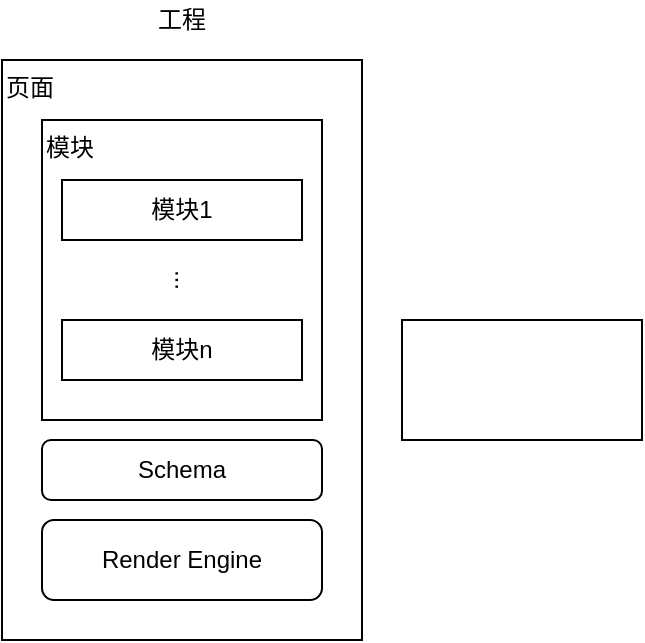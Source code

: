 <mxfile version="14.7.6" type="github">
  <diagram id="0YKwTzjTn9c74l9xXgr4" name="第 1 页">
    <mxGraphModel dx="1298" dy="731" grid="1" gridSize="10" guides="1" tooltips="1" connect="1" arrows="1" fold="1" page="1" pageScale="1" pageWidth="827" pageHeight="1169" math="0" shadow="0">
      <root>
        <mxCell id="0" />
        <mxCell id="1" parent="0" />
        <mxCell id="I4hdcwkgDceI37rgZK2Y-1" value="页面" style="rounded=0;whiteSpace=wrap;html=1;align=left;verticalAlign=top;" parent="1" vertex="1">
          <mxGeometry x="150" y="220" width="180" height="290" as="geometry" />
        </mxCell>
        <mxCell id="I4hdcwkgDceI37rgZK2Y-2" value="模块" style="rounded=0;whiteSpace=wrap;html=1;align=left;verticalAlign=top;" parent="1" vertex="1">
          <mxGeometry x="170" y="250" width="140" height="150" as="geometry" />
        </mxCell>
        <mxCell id="I4hdcwkgDceI37rgZK2Y-3" value="工程" style="text;html=1;strokeColor=none;fillColor=none;align=center;verticalAlign=middle;whiteSpace=wrap;rounded=0;" parent="1" vertex="1">
          <mxGeometry x="220" y="190" width="40" height="20" as="geometry" />
        </mxCell>
        <mxCell id="I4hdcwkgDceI37rgZK2Y-4" value="模块1" style="rounded=0;whiteSpace=wrap;html=1;" parent="1" vertex="1">
          <mxGeometry x="180" y="280" width="120" height="30" as="geometry" />
        </mxCell>
        <mxCell id="I4hdcwkgDceI37rgZK2Y-5" value="模块n" style="rounded=0;whiteSpace=wrap;html=1;" parent="1" vertex="1">
          <mxGeometry x="180" y="350" width="120" height="30" as="geometry" />
        </mxCell>
        <mxCell id="I4hdcwkgDceI37rgZK2Y-6" value="..." style="text;html=1;strokeColor=none;fillColor=none;align=center;verticalAlign=middle;whiteSpace=wrap;rounded=0;direction=east;horizontal=0;" parent="1" vertex="1">
          <mxGeometry x="214" y="320" width="40" height="20" as="geometry" />
        </mxCell>
        <mxCell id="I4hdcwkgDceI37rgZK2Y-7" value="Render Engine" style="rounded=1;whiteSpace=wrap;html=1;align=center;" parent="1" vertex="1">
          <mxGeometry x="170" y="450" width="140" height="40" as="geometry" />
        </mxCell>
        <mxCell id="I4hdcwkgDceI37rgZK2Y-8" value="Schema" style="rounded=1;whiteSpace=wrap;html=1;align=center;" parent="1" vertex="1">
          <mxGeometry x="170" y="410" width="140" height="30" as="geometry" />
        </mxCell>
        <mxCell id="Nw2yCh9RebNL3-VNWjrh-1" value="" style="rounded=0;whiteSpace=wrap;html=1;" vertex="1" parent="1">
          <mxGeometry x="350" y="350" width="120" height="60" as="geometry" />
        </mxCell>
      </root>
    </mxGraphModel>
  </diagram>
</mxfile>
